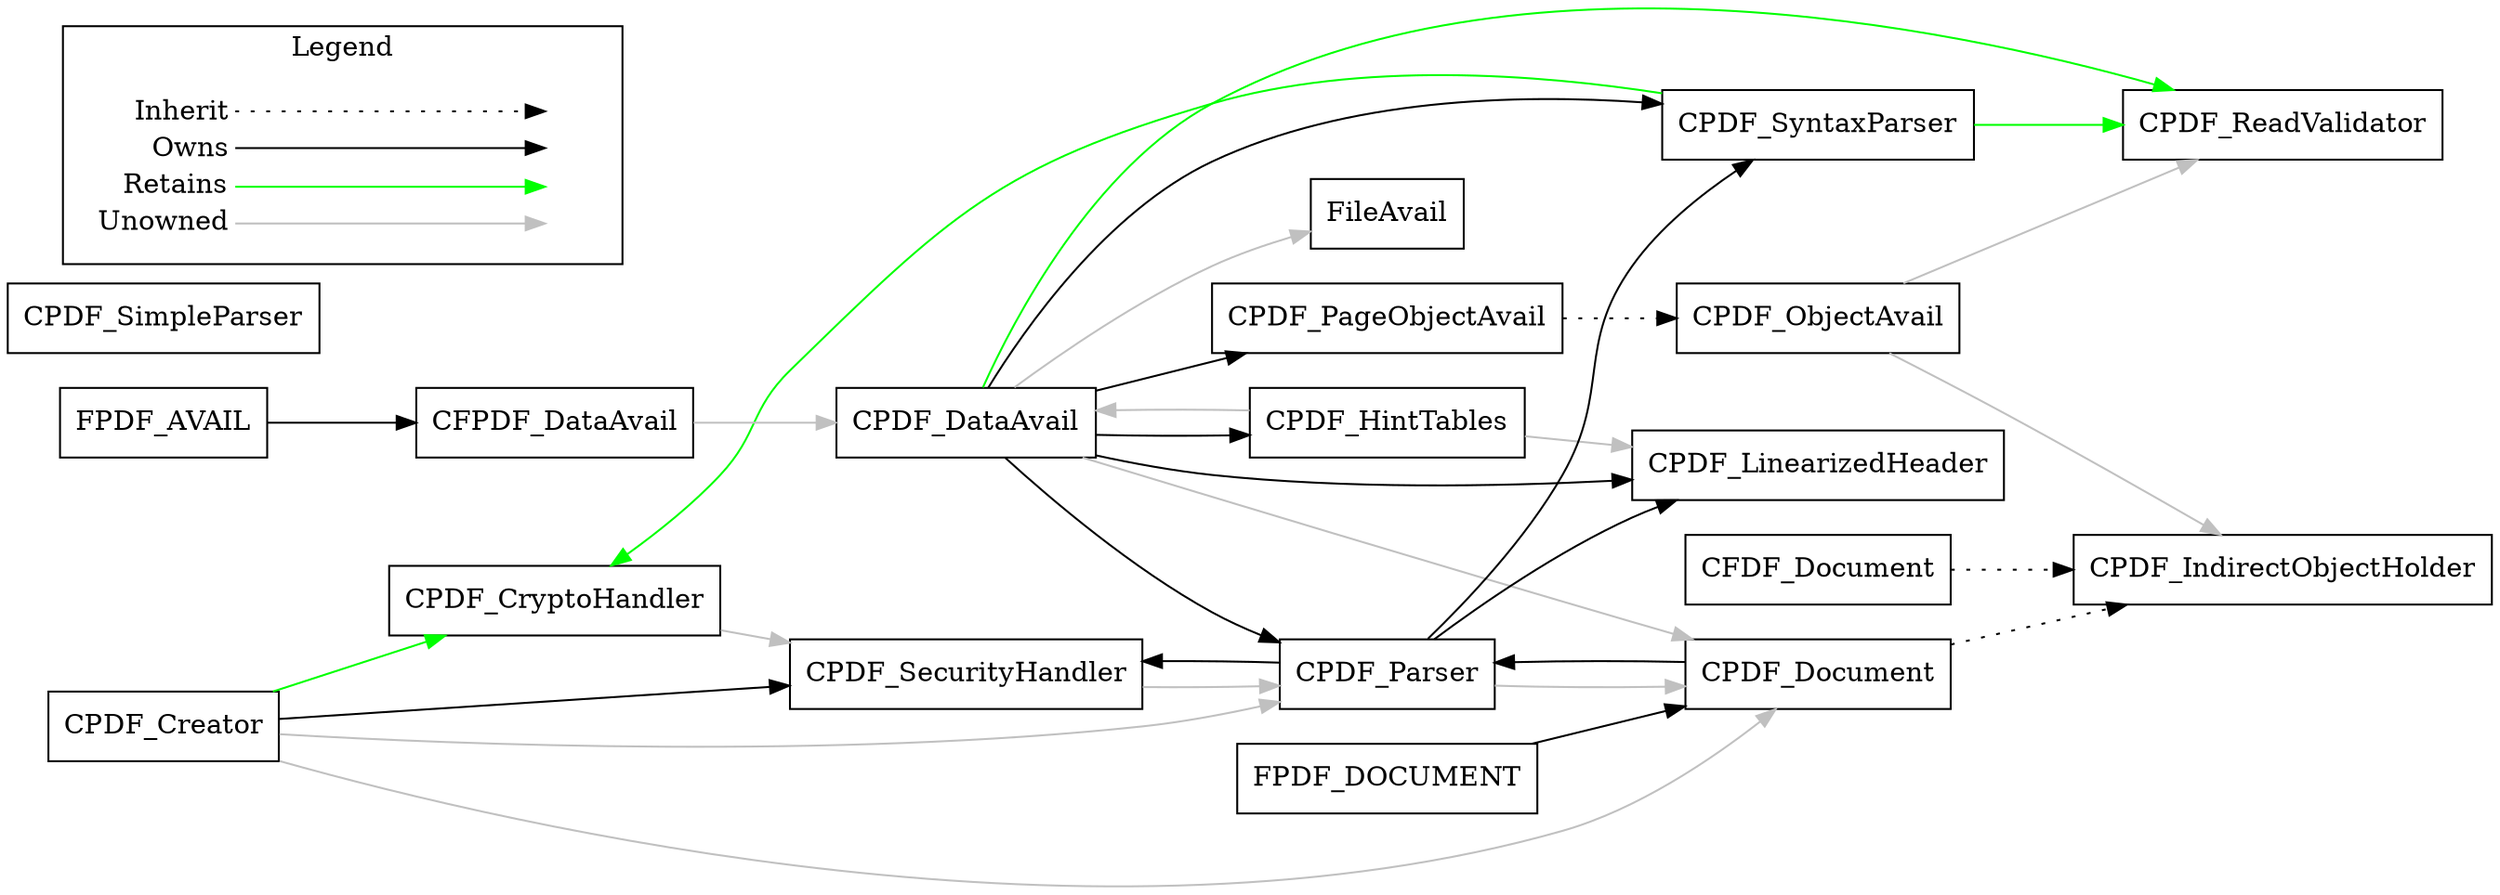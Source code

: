 digraph "parser" {
  center=true;
  rankdir=LR;

  node [shape = box, group = a];
  CPDF_CryptoHandler;
  CPDF_DataAvail;
  CPDF_Document;
  CPDF_HintTables;
  CPDF_IndirectObjectHolder;
  CPDF_LinearizedHeader;
  CPDF_ObjectAvail;
  CPDF_PageObjectAvail;
  CPDF_Parser;
  CPDF_ReadValidator;
  CPDF_SecurityHandler;
  CPDF_SimpleParser;
  CPDF_SyntaxParser;
  CFDF_Document;
  FPDF_AVAIL;
  CFPDF_DataAvail;
  CPDF_Creator;
  FPDF_DOCUMENT;

  FPDF_DOCUMENT -> CPDF_Document;
  FPDF_AVAIL -> CFPDF_DataAvail

  CPDF_Document -> CPDF_IndirectObjectHolder [style=dotted]
  CPDF_Document -> CPDF_Parser

  CPDF_HintTables -> CPDF_DataAvail [color=gray]
  CPDF_HintTables -> CPDF_LinearizedHeader [color=gray]

  CPDF_DataAvail -> FileAvail [color=gray]
  CPDF_DataAvail -> CPDF_ReadValidator [color=green]
  CPDF_DataAvail -> CPDF_Parser
  CPDF_DataAvail -> CPDF_SyntaxParser
  CPDF_DataAvail -> CPDF_LinearizedHeader
  CPDF_DataAvail -> CPDF_Document [color=gray]
  CPDF_DataAvail -> CPDF_HintTables
  CPDF_DataAvail -> CPDF_PageObjectAvail
  
  CPDF_ObjectAvail -> CPDF_ReadValidator [color=gray]
  CPDF_ObjectAvail -> CPDF_IndirectObjectHolder [color=gray]

  CPDF_PageObjectAvail -> CPDF_ObjectAvail [style=dotted]

  CPDF_Parser -> CPDF_SyntaxParser
  CPDF_Parser -> CPDF_Document [color=gray]
  CPDF_Parser -> CPDF_SecurityHandler
  CPDF_Parser -> CPDF_LinearizedHeader

  CPDF_SecurityHandler -> CPDF_Parser [color=gray]

  CPDF_SyntaxParser -> CPDF_ReadValidator [color=green]
  CPDF_SyntaxParser -> CPDF_CryptoHandler [color=green]

  CPDF_CryptoHandler -> CPDF_SecurityHandler [color=gray]

  CFDF_Document -> CPDF_IndirectObjectHolder [style=dotted]

  CFPDF_DataAvail -> CPDF_DataAvail [color=gray]

  CPDF_Creator -> CPDF_Document [color=gray]
  CPDF_Creator -> CPDF_Parser [color=gray]
  CPDF_Creator -> CPDF_CryptoHandler [color=green]
  CPDF_Creator -> CPDF_SecurityHandler

  node [shape=plaintext]
  subgraph cluster_01 {
    label = "Legend";
    src [label=<<table border="0" cellpadding="2" cellspacing="0" cellborder="0">
      <tr><td align="right" port="inherit">Inherit</td></tr>
      <tr><td align="right" port="own">Owns</td></tr>
      <tr><td align="right" port="retain">Retains</td></tr>
      <tr><td align="right" port="unown">Unowned</td></tr>
      </table>>]
    sink [label=<<table border="0" cellpadding="2" cellspacing="0" cellborder="0">
      <tr><td port="inherit">&nbsp;</td></tr>
      <tr><td port="own">&nbsp;</td></tr>
      <tr><td port="retain">&nbsp;</td></tr>
      <tr><td port="unown">&nbsp;</td></tr>
      </table>>]
    src:inherit:e -> sink:inherit:w [style=dotted]
    src:own:e -> sink:own:w
    src:retain:e -> sink:retain:w [color=green]
    src:unown:e -> sink:unown:w [color=gray]
  }
}
